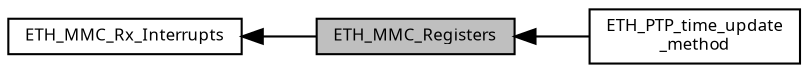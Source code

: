 digraph "ETH_MMC_Registers"
{
  edge [fontname="Sans",fontsize="8",labelfontname="Sans",labelfontsize="8"];
  node [fontname="Sans",fontsize="8",shape=record];
  rankdir=LR;
  Node2 [label="ETH_PTP_time_update\l_method",height=0.2,width=0.4,color="black", fillcolor="white", style="filled",URL="$group___e_t_h___p_t_p__time__update__method.html",tooltip="Ethernet PTP defines. "];
  Node1 [label="ETH_MMC_Rx_Interrupts",height=0.2,width=0.4,color="black", fillcolor="white", style="filled",URL="$group___e_t_h___m_m_c___rx___interrupts.html"];
  Node0 [label="ETH_MMC_Registers",height=0.2,width=0.4,color="black", fillcolor="grey75", style="filled", fontcolor="black"];
  Node1->Node0 [shape=plaintext, dir="back", style="solid"];
  Node0->Node2 [shape=plaintext, dir="back", style="solid"];
}
